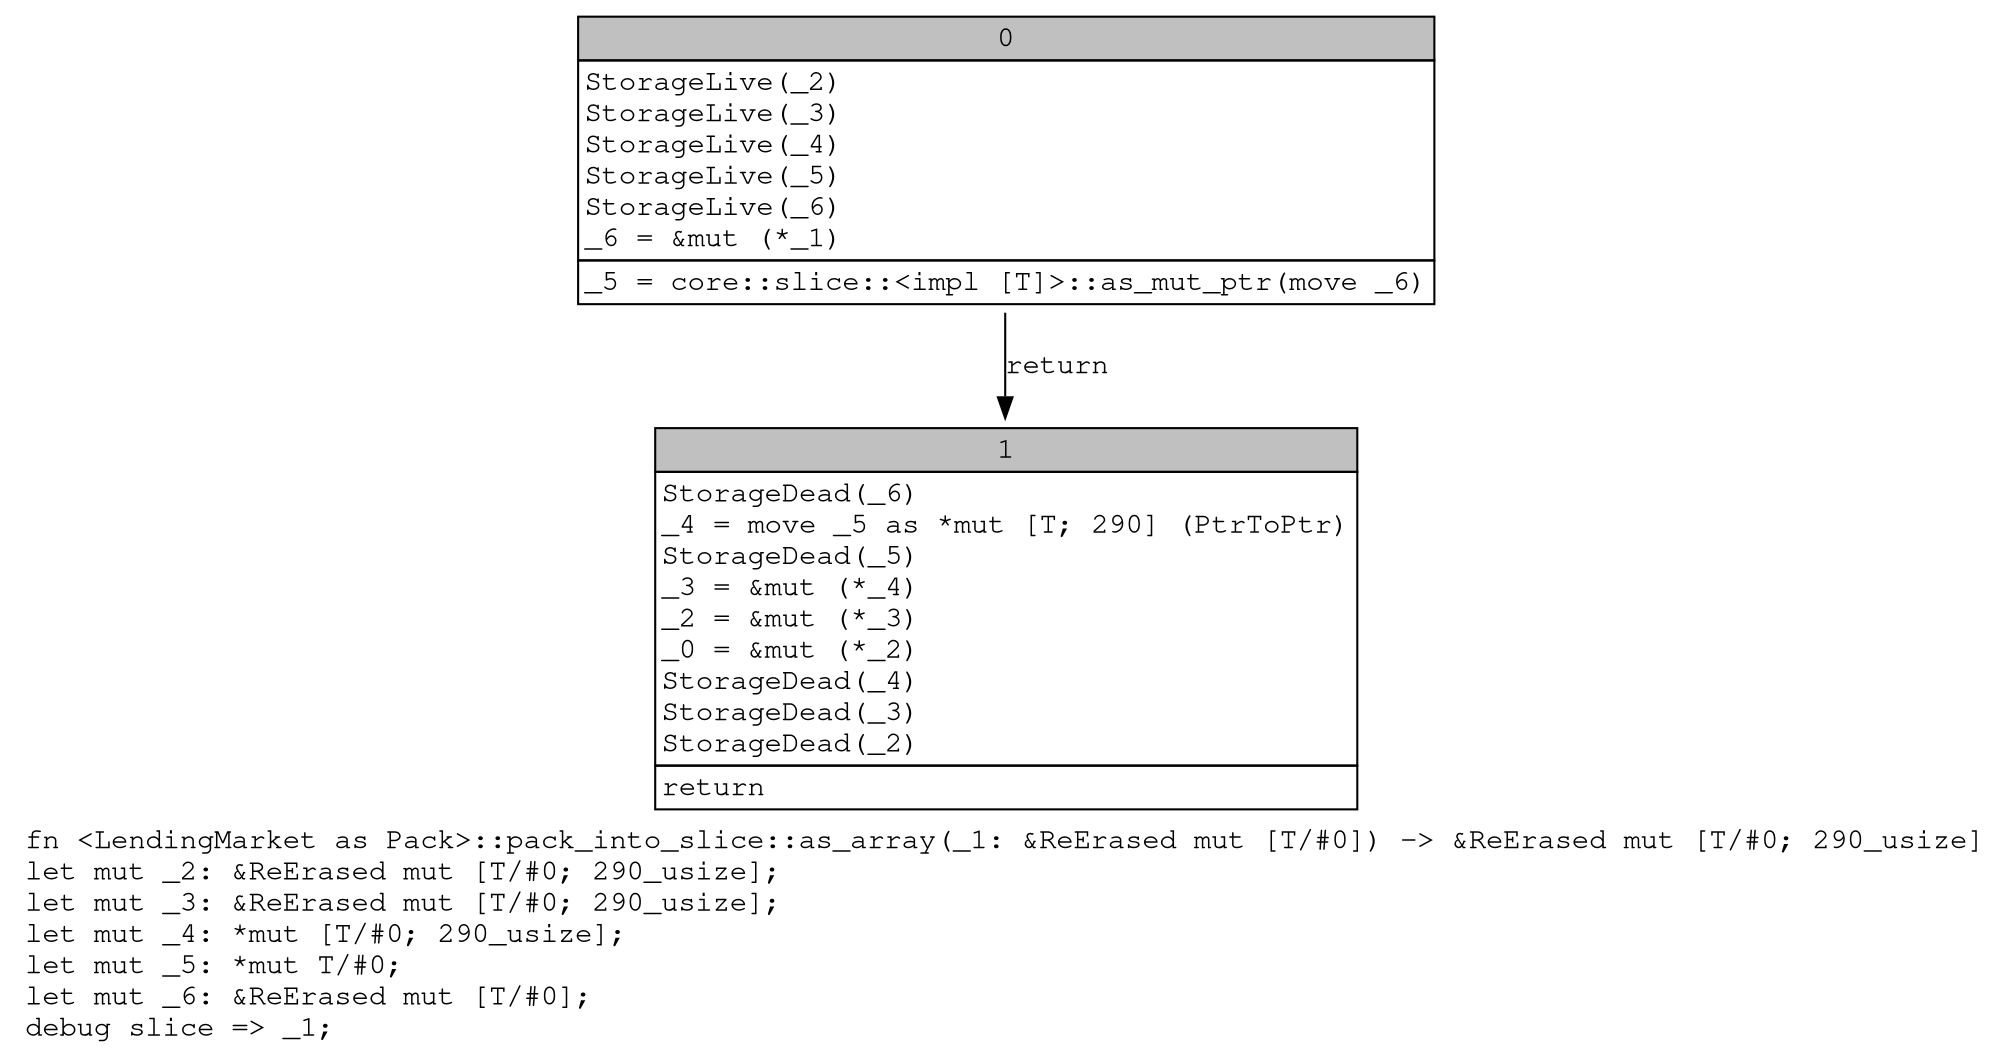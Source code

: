 digraph Mir_0_1874 {
    graph [fontname="Courier, monospace"];
    node [fontname="Courier, monospace"];
    edge [fontname="Courier, monospace"];
    label=<fn &lt;LendingMarket as Pack&gt;::pack_into_slice::as_array(_1: &amp;ReErased mut [T/#0]) -&gt; &amp;ReErased mut [T/#0; 290_usize]<br align="left"/>let mut _2: &amp;ReErased mut [T/#0; 290_usize];<br align="left"/>let mut _3: &amp;ReErased mut [T/#0; 290_usize];<br align="left"/>let mut _4: *mut [T/#0; 290_usize];<br align="left"/>let mut _5: *mut T/#0;<br align="left"/>let mut _6: &amp;ReErased mut [T/#0];<br align="left"/>debug slice =&gt; _1;<br align="left"/>>;
    bb0__0_1874 [shape="none", label=<<table border="0" cellborder="1" cellspacing="0"><tr><td bgcolor="gray" align="center" colspan="1">0</td></tr><tr><td align="left" balign="left">StorageLive(_2)<br/>StorageLive(_3)<br/>StorageLive(_4)<br/>StorageLive(_5)<br/>StorageLive(_6)<br/>_6 = &amp;mut (*_1)<br/></td></tr><tr><td align="left">_5 = core::slice::&lt;impl [T]&gt;::as_mut_ptr(move _6)</td></tr></table>>];
    bb1__0_1874 [shape="none", label=<<table border="0" cellborder="1" cellspacing="0"><tr><td bgcolor="gray" align="center" colspan="1">1</td></tr><tr><td align="left" balign="left">StorageDead(_6)<br/>_4 = move _5 as *mut [T; 290] (PtrToPtr)<br/>StorageDead(_5)<br/>_3 = &amp;mut (*_4)<br/>_2 = &amp;mut (*_3)<br/>_0 = &amp;mut (*_2)<br/>StorageDead(_4)<br/>StorageDead(_3)<br/>StorageDead(_2)<br/></td></tr><tr><td align="left">return</td></tr></table>>];
    bb0__0_1874 -> bb1__0_1874 [label="return"];
}
